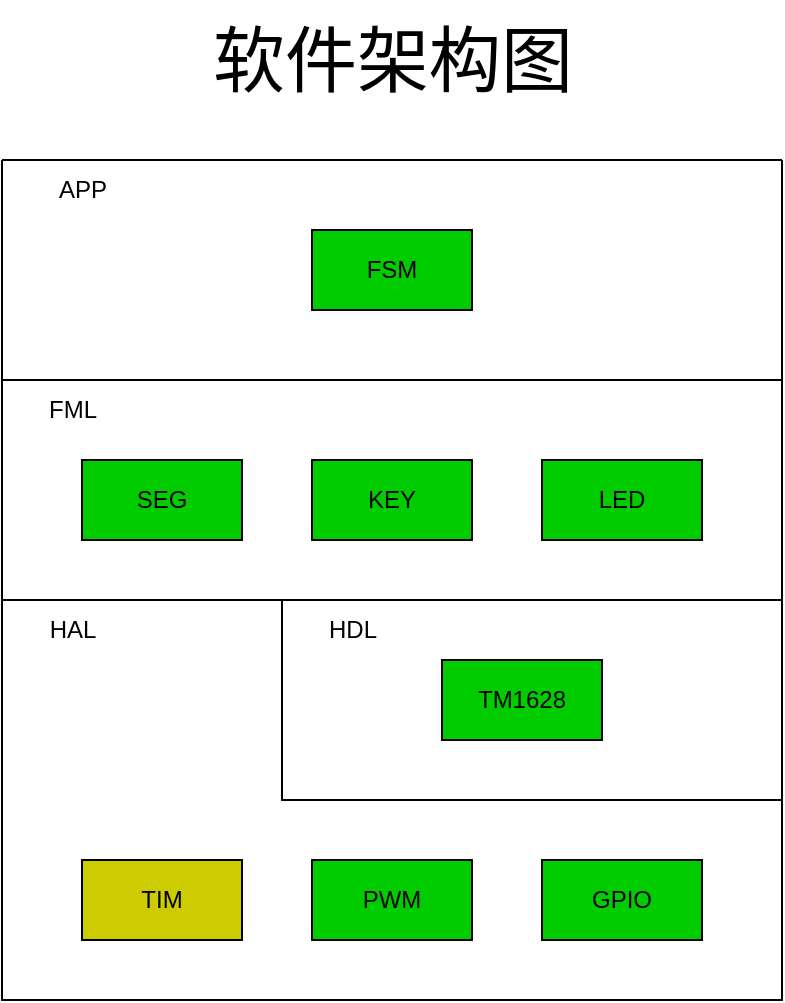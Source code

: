 <mxfile version="21.0.4" type="device"><diagram name="第 1 页" id="SNflFVLh0lPdYjuMBRXv"><mxGraphModel dx="1518" dy="666" grid="1" gridSize="10" guides="1" tooltips="1" connect="1" arrows="1" fold="1" page="1" pageScale="1" pageWidth="827" pageHeight="1169" math="0" shadow="0"><root><mxCell id="0"/><mxCell id="1" parent="0"/><mxCell id="gVC505M1uytxKzxw6qvf-2" value="" style="swimlane;startSize=0;fillColor=#66B2FF;" parent="1" vertex="1"><mxGeometry x="200" y="320" width="390" height="200" as="geometry"><mxRectangle x="200" y="320" width="50" height="40" as="alternateBounds"/></mxGeometry></mxCell><mxCell id="gVC505M1uytxKzxw6qvf-3" value="" style="swimlane;startSize=0;" parent="gVC505M1uytxKzxw6qvf-2" vertex="1"><mxGeometry x="140" width="250" height="100" as="geometry"><mxRectangle x="90" width="50" height="40" as="alternateBounds"/></mxGeometry></mxCell><mxCell id="gVC505M1uytxKzxw6qvf-7" value="HDL" style="text;html=1;align=center;verticalAlign=middle;resizable=0;points=[];autosize=1;strokeColor=none;fillColor=none;" parent="gVC505M1uytxKzxw6qvf-3" vertex="1"><mxGeometry x="10" width="50" height="30" as="geometry"/></mxCell><mxCell id="gVC505M1uytxKzxw6qvf-10" value="TM1628" style="rounded=0;whiteSpace=wrap;html=1;fillColor=#00CC00;" parent="gVC505M1uytxKzxw6qvf-3" vertex="1"><mxGeometry x="80" y="30" width="80" height="40" as="geometry"/></mxCell><mxCell id="gVC505M1uytxKzxw6qvf-9" value="HAL" style="text;html=1;align=center;verticalAlign=middle;resizable=0;points=[];autosize=1;strokeColor=none;fillColor=none;" parent="gVC505M1uytxKzxw6qvf-2" vertex="1"><mxGeometry x="10" width="50" height="30" as="geometry"/></mxCell><mxCell id="gVC505M1uytxKzxw6qvf-14" value="GPIO" style="rounded=0;whiteSpace=wrap;html=1;fillColor=#00CC00;" parent="gVC505M1uytxKzxw6qvf-2" vertex="1"><mxGeometry x="270" y="130" width="80" height="40" as="geometry"/></mxCell><mxCell id="gVC505M1uytxKzxw6qvf-15" value="PWM" style="rounded=0;whiteSpace=wrap;html=1;fillColor=#00CC00;" parent="gVC505M1uytxKzxw6qvf-2" vertex="1"><mxGeometry x="155" y="130" width="80" height="40" as="geometry"/></mxCell><mxCell id="gVC505M1uytxKzxw6qvf-16" value="TIM" style="rounded=0;whiteSpace=wrap;html=1;fillColor=#CCCC00;" parent="gVC505M1uytxKzxw6qvf-2" vertex="1"><mxGeometry x="40" y="130" width="80" height="40" as="geometry"/></mxCell><mxCell id="gVC505M1uytxKzxw6qvf-4" value="" style="swimlane;startSize=0;" parent="1" vertex="1"><mxGeometry x="200" y="210" width="390" height="110" as="geometry"><mxRectangle x="200" y="210" width="50" height="40" as="alternateBounds"/></mxGeometry></mxCell><mxCell id="gVC505M1uytxKzxw6qvf-6" value="FML" style="text;html=1;align=center;verticalAlign=middle;resizable=0;points=[];autosize=1;strokeColor=none;fillColor=none;" parent="gVC505M1uytxKzxw6qvf-4" vertex="1"><mxGeometry x="10" width="50" height="30" as="geometry"/></mxCell><mxCell id="gVC505M1uytxKzxw6qvf-17" value="SEG" style="rounded=0;whiteSpace=wrap;html=1;fillColor=#00CC00;" parent="gVC505M1uytxKzxw6qvf-4" vertex="1"><mxGeometry x="40" y="40" width="80" height="40" as="geometry"/></mxCell><mxCell id="gVC505M1uytxKzxw6qvf-18" value="KEY" style="rounded=0;whiteSpace=wrap;html=1;fillColor=#00CC00;" parent="gVC505M1uytxKzxw6qvf-4" vertex="1"><mxGeometry x="155" y="40" width="80" height="40" as="geometry"/></mxCell><mxCell id="gVC505M1uytxKzxw6qvf-19" value="LED" style="rounded=0;whiteSpace=wrap;html=1;fillColor=#00CC00;" parent="gVC505M1uytxKzxw6qvf-4" vertex="1"><mxGeometry x="270" y="40" width="80" height="40" as="geometry"/></mxCell><mxCell id="gVC505M1uytxKzxw6qvf-5" value="" style="swimlane;startSize=0;" parent="1" vertex="1"><mxGeometry x="200" y="100" width="390" height="110" as="geometry"/></mxCell><mxCell id="gVC505M1uytxKzxw6qvf-20" value="FSM" style="rounded=0;whiteSpace=wrap;html=1;fillColor=#00CC00;" parent="gVC505M1uytxKzxw6qvf-5" vertex="1"><mxGeometry x="155" y="35" width="80" height="40" as="geometry"/></mxCell><mxCell id="gVC505M1uytxKzxw6qvf-8" value="APP" style="text;html=1;align=center;verticalAlign=middle;resizable=0;points=[];autosize=1;strokeColor=none;fillColor=none;" parent="gVC505M1uytxKzxw6qvf-5" vertex="1"><mxGeometry x="15" width="50" height="30" as="geometry"/></mxCell><mxCell id="nKt5vOr6PgQgfVTJHlDz-1" value="&lt;font style=&quot;font-size: 36px;&quot;&gt;软件架构图&lt;/font&gt;" style="text;html=1;align=center;verticalAlign=middle;resizable=0;points=[];autosize=1;strokeColor=none;fillColor=none;" vertex="1" parent="1"><mxGeometry x="295" y="20" width="200" height="60" as="geometry"/></mxCell></root></mxGraphModel></diagram></mxfile>